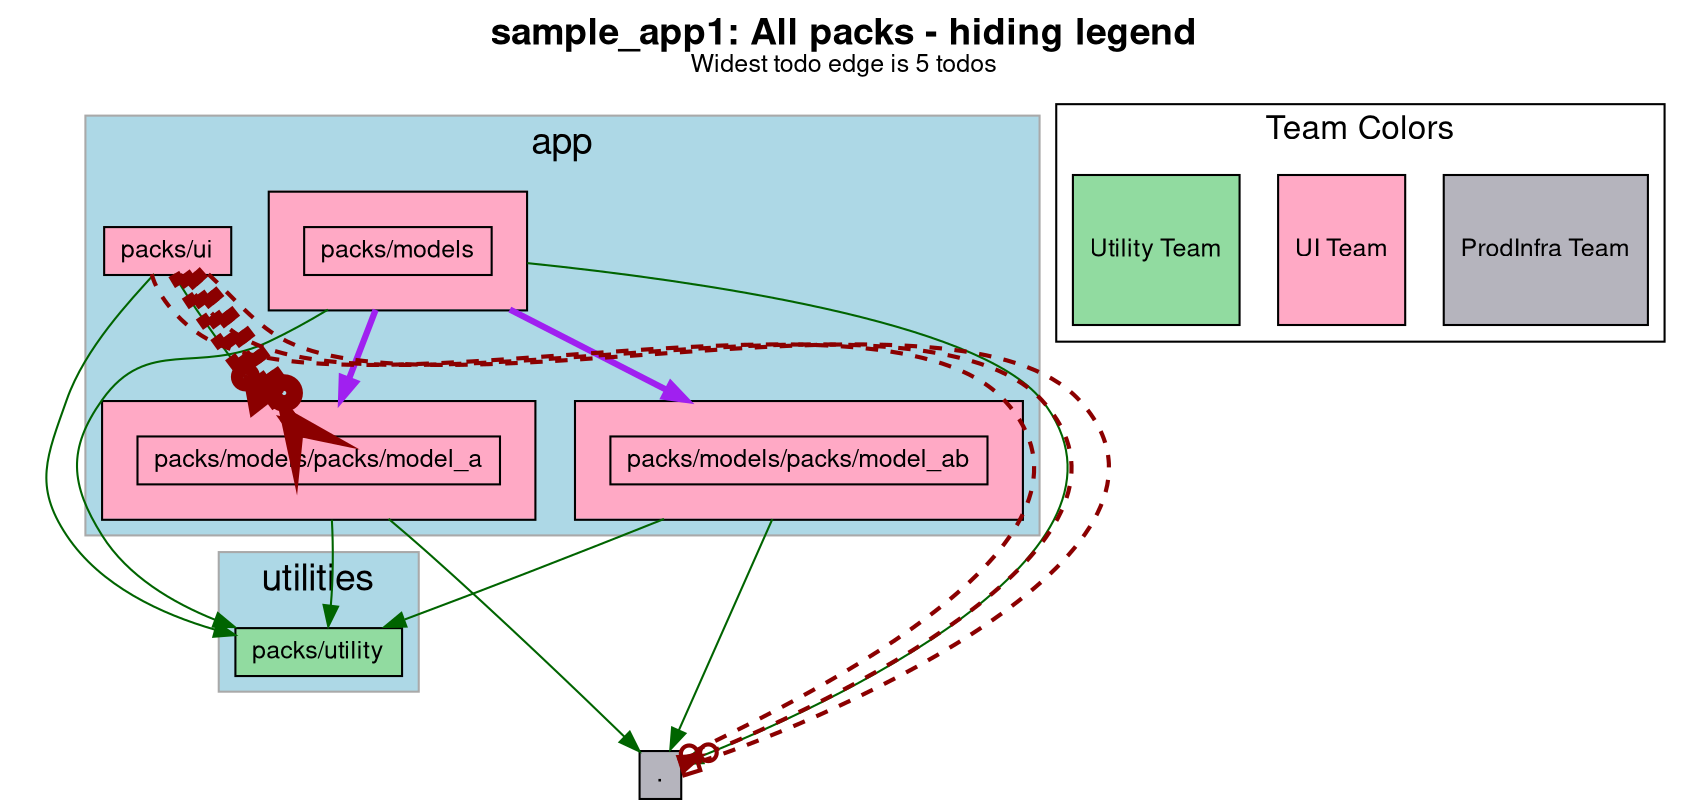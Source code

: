 digraph package_diagram {
  rankdir=TD
  graph [
    labelloc="t"
    fontname="Helvetica,Arial,sans-serif"
    dpi=100
    layout=dot
    label=<<b>sample_app1: All packs - hiding legend</b><br/><font point-size='12'>Widest todo edge is 5 todos</font>>
    fontsize=18
  ]
  node [
    fontname="Helvetica,Arial,sans-serif"
    fontsize=26.0
    fontcolor=black
    fillcolor=white
    color=black
    height=1.0
    style=filled
    shape=plain
  ]
    subgraph app {
      shape=box
      color=darkgrey
      fillcolor=lightblue
      style=filled
        label="app"
        cluster=true
        rank = 0        "packs/models" [
            fontsize=12.0
              URL="https://github.com/rubyatscale/visualize_packwerk/tree/main/spec/sample_app/packs/models"

              style=filled
              fillcolor="#FFA9C5"
            label= <
                <table border='0' cellborder='1' cellspacing='0' cellpadding='16'><tr><td>
                  <table border='0' cellborder='1' cellspacing='0' cellpadding='4'>
                    <tr> <td port='private'> packs/models </td> </tr>
                  </table>
                </td></tr></table>
              >
          ]
        
        "packs/models/packs/model_a" [
            fontsize=12.0
              URL="https://github.com/rubyatscale/visualize_packwerk/tree/main/spec/sample_app/packs/models/packs/model_a"

              style=filled
              fillcolor="#FFA9C5"
            label= <
                <table border='0' cellborder='1' cellspacing='0' cellpadding='16'><tr><td>
                  <table border='0' cellborder='1' cellspacing='0' cellpadding='4'>
                    <tr> <td port='private'> packs/models/packs/model_a </td> </tr>
                  </table>
                </td></tr></table>
              >
          ]
        
        "packs/models/packs/model_ab" [
            fontsize=12.0
              URL="https://github.com/rubyatscale/visualize_packwerk/tree/main/spec/sample_app/packs/models/packs/model_ab"

              style=filled
              fillcolor="#FFA9C5"
            label= <
                <table border='0' cellborder='1' cellspacing='0' cellpadding='16'><tr><td>
                  <table border='0' cellborder='1' cellspacing='0' cellpadding='4'>
                    <tr> <td port='private'> packs/models/packs/model_ab </td> </tr>
                  </table>
                </td></tr></table>
              >
          ]
        
        "packs/ui" [
            fontsize=12.0
              URL="https://github.com/rubyatscale/visualize_packwerk/tree/main/spec/sample_app/packs/ui"

              style=filled
              fillcolor="#FFA9C5"
            label= <
                <table border='0' cellborder='1' cellspacing='0' cellpadding='4'>
                  <tr> <td align='left'> packs/ui </td> </tr>
                </table>
              >
          ]
        
    }
    subgraph utilities {
      shape=box
      color=darkgrey
      fillcolor=lightblue
      style=filled
        label="utilities"
        cluster=true
        rank = 1        "packs/utility" [
            fontsize=12.0
              URL="https://github.com/rubyatscale/visualize_packwerk/tree/main/spec/sample_app/packs/utility"

              style=filled
              fillcolor="#91DBA0"
            label= <
                <table border='0' cellborder='1' cellspacing='0' cellpadding='4'>
                  <tr> <td align='left'> packs/utility </td> </tr>
                </table>
              >
          ]
        
    }
              "packs/models" -> "packs/utility" [ style=invis ]
              "packs/models/packs/model_a" -> "packs/utility" [ style=invis ]
              "packs/models/packs/model_ab" -> "packs/utility" [ style=invis ]
              "packs/ui" -> "packs/utility" [ style=invis ]
    subgraph NotInLayer {
      shape=box
      color=darkgrey
      fillcolor=lightblue
      style=filled
        cluster=false
        "." [
            fontsize=12.0
              URL="https://github.com/rubyatscale/visualize_packwerk/tree/main/spec/sample_app/"

              style=filled
              fillcolor="#B5B4BD"
            label= <
                <table border='0' cellborder='1' cellspacing='0' cellpadding='4'>
                  <tr> <td align='left'> . </td> </tr>
                </table>
              >
          ]
        
    }
              "packs/utility" -> "." [ style=invis ]
          "packs/models" -> "packs/utility" [ color=darkgreen ]
          "packs/models" -> "." [ color=darkgreen ]
          "packs/models/packs/model_a" -> "packs/utility" [ color=darkgreen ]
          "packs/models/packs/model_a" -> "." [ color=darkgreen ]
          "packs/models/packs/model_ab" -> "packs/utility" [ color=darkgreen ]
          "packs/models/packs/model_ab" -> "." [ color=darkgreen ]
          "packs/ui" -> "packs/models/packs/model_a" [ color=darkgreen ]
          "packs/ui" -> "packs/utility" [ color=darkgreen ]
            "packs/ui" -> "." [ color=darkred style=dashed
              constraint=false
              # headlabel="dependency"
                arrowhead=odot
              penwidth=2            ]
            "packs/ui" -> "." [ color=darkred style=dashed
              constraint=false
              # headlabel="architecture"
                arrowhead=invodot
              penwidth=2            ]
            "packs/ui" -> "." [ color=darkred style=dashed
              constraint=false
              # headlabel="visibility"
                arrowhead=obox
              penwidth=2            ]
            "packs/ui" -> "packs/models/packs/model_a" [ color=darkred style=dashed
              constraint=false
              # headlabel="dependency"
                arrowhead=odot
              penwidth=10            ]
            "packs/ui" -> "packs/models/packs/model_a":private [ color=darkred style=dashed
              constraint=false
              # headlabel="privacy"
                arrowhead=crow
              penwidth=8            ]
            "packs/ui" -> "packs/models/packs/model_a" [ color=darkred style=dashed
              constraint=false
              # headlabel="architecture"
                arrowhead=invodot
              penwidth=6            ]
            "packs/ui" -> "packs/models/packs/model_a" [ color=darkred style=dashed
              constraint=false
              # headlabel="visibility"
                arrowhead=obox
              penwidth=4            ]
        "packs/models" -> "packs/models/packs/model_a" [ color=purple penwidth=3 ]
        "packs/models" -> "packs/models/packs/model_ab" [ color=purple penwidth=3 ]
  subgraph cluster_teams_legend {
    fontsize=16
    label="Team Colors"

      "ProdInfra TeamProdInfra Team" [
        label="ProdInfra Team"
        style=filled
        fillcolor="#B5B4BD"
        fontsize=12
        shape=box
      ]

      "UI TeamUI Team" [
        label="UI Team"
        style=filled
        fillcolor="#FFA9C5"
        fontsize=12
        shape=box
      ]

      "Utility TeamUtility Team" [
        label="Utility Team"
        style=filled
        fillcolor="#91DBA0"
        fontsize=12
        shape=box
      ]

  }
}
